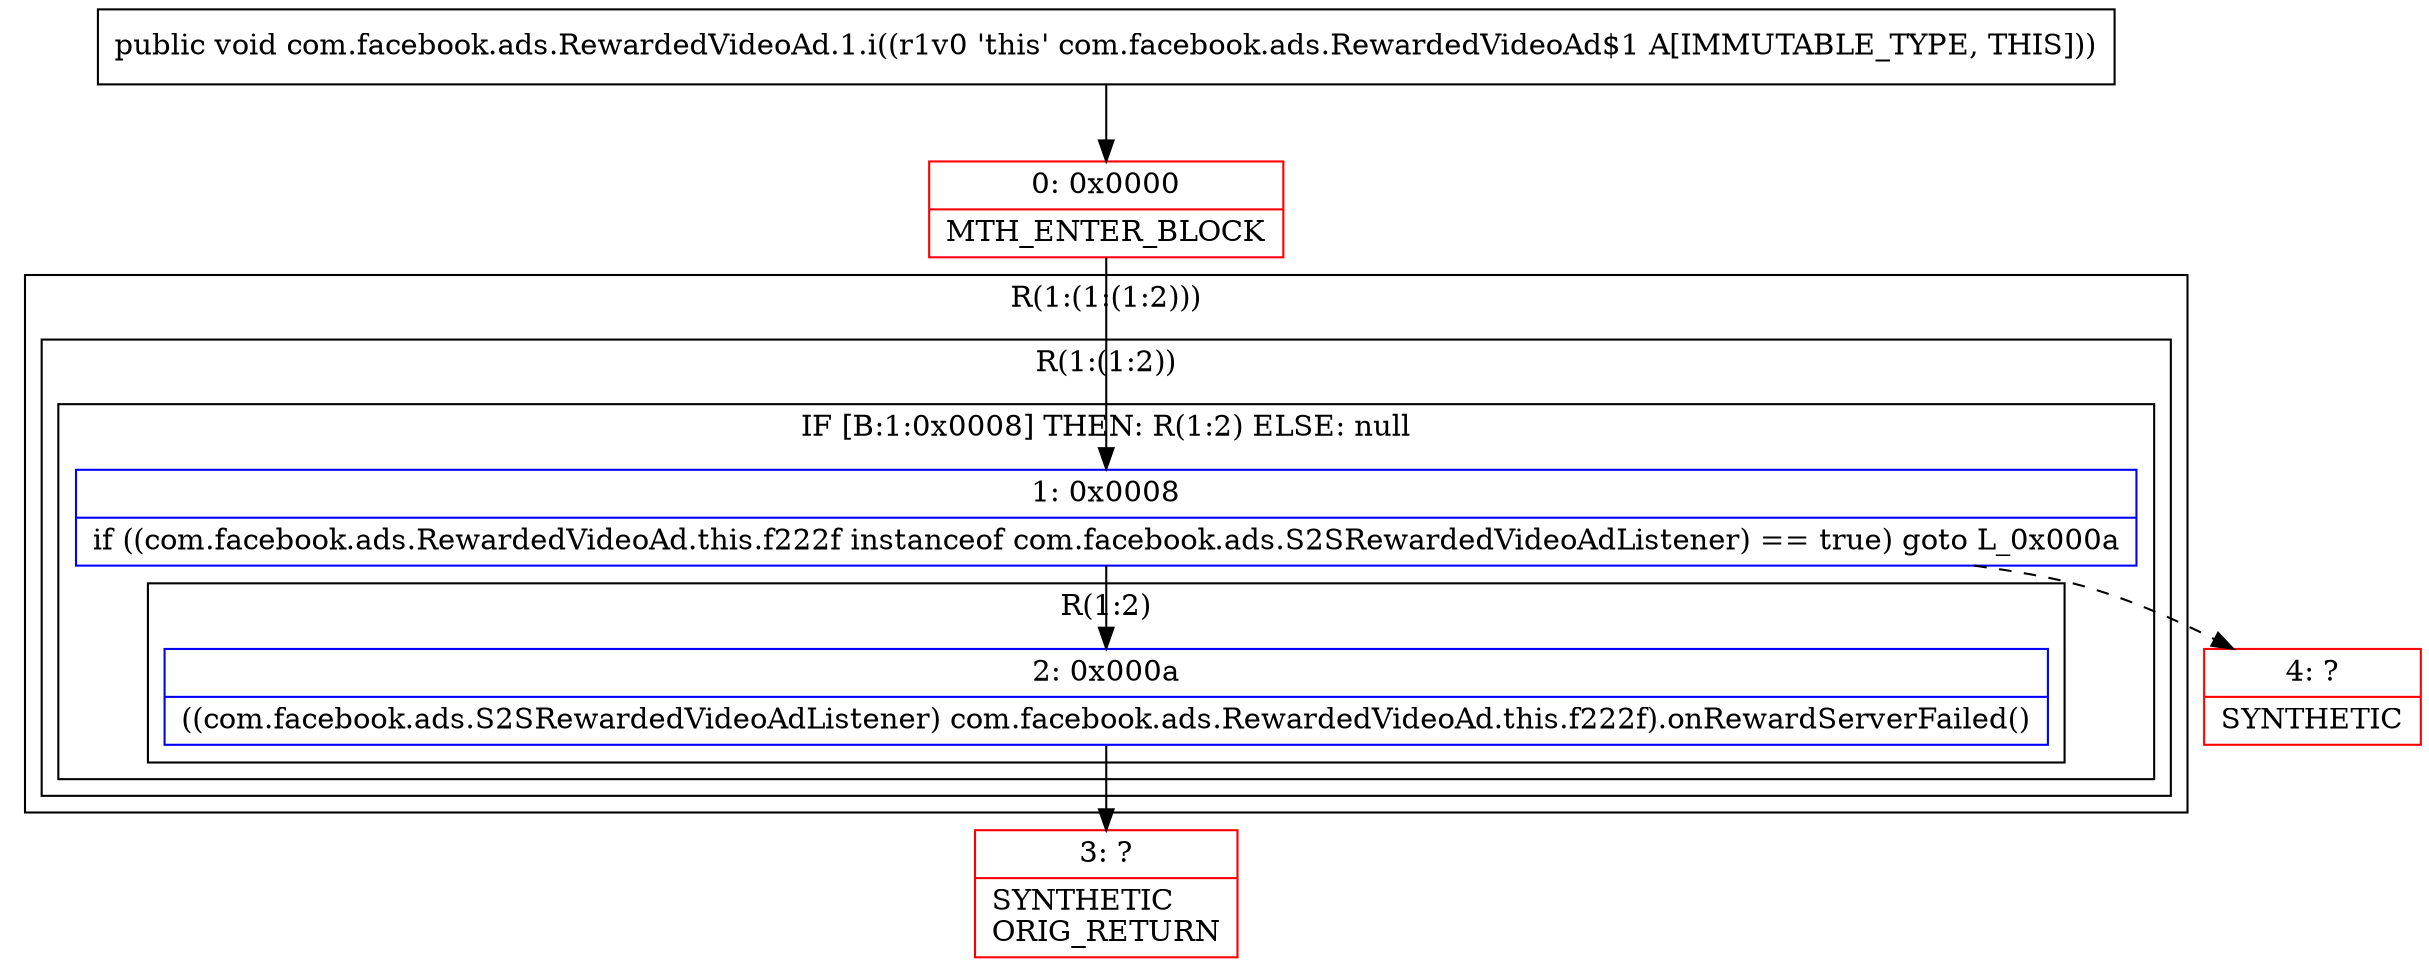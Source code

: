 digraph "CFG forcom.facebook.ads.RewardedVideoAd.1.i()V" {
subgraph cluster_Region_133926461 {
label = "R(1:(1:(1:2)))";
node [shape=record,color=blue];
subgraph cluster_Region_1103287036 {
label = "R(1:(1:2))";
node [shape=record,color=blue];
subgraph cluster_IfRegion_433693199 {
label = "IF [B:1:0x0008] THEN: R(1:2) ELSE: null";
node [shape=record,color=blue];
Node_1 [shape=record,label="{1\:\ 0x0008|if ((com.facebook.ads.RewardedVideoAd.this.f222f instanceof com.facebook.ads.S2SRewardedVideoAdListener) == true) goto L_0x000a\l}"];
subgraph cluster_Region_2070411795 {
label = "R(1:2)";
node [shape=record,color=blue];
Node_2 [shape=record,label="{2\:\ 0x000a|((com.facebook.ads.S2SRewardedVideoAdListener) com.facebook.ads.RewardedVideoAd.this.f222f).onRewardServerFailed()\l}"];
}
}
}
}
Node_0 [shape=record,color=red,label="{0\:\ 0x0000|MTH_ENTER_BLOCK\l}"];
Node_3 [shape=record,color=red,label="{3\:\ ?|SYNTHETIC\lORIG_RETURN\l}"];
Node_4 [shape=record,color=red,label="{4\:\ ?|SYNTHETIC\l}"];
MethodNode[shape=record,label="{public void com.facebook.ads.RewardedVideoAd.1.i((r1v0 'this' com.facebook.ads.RewardedVideoAd$1 A[IMMUTABLE_TYPE, THIS])) }"];
MethodNode -> Node_0;
Node_1 -> Node_2;
Node_1 -> Node_4[style=dashed];
Node_2 -> Node_3;
Node_0 -> Node_1;
}

